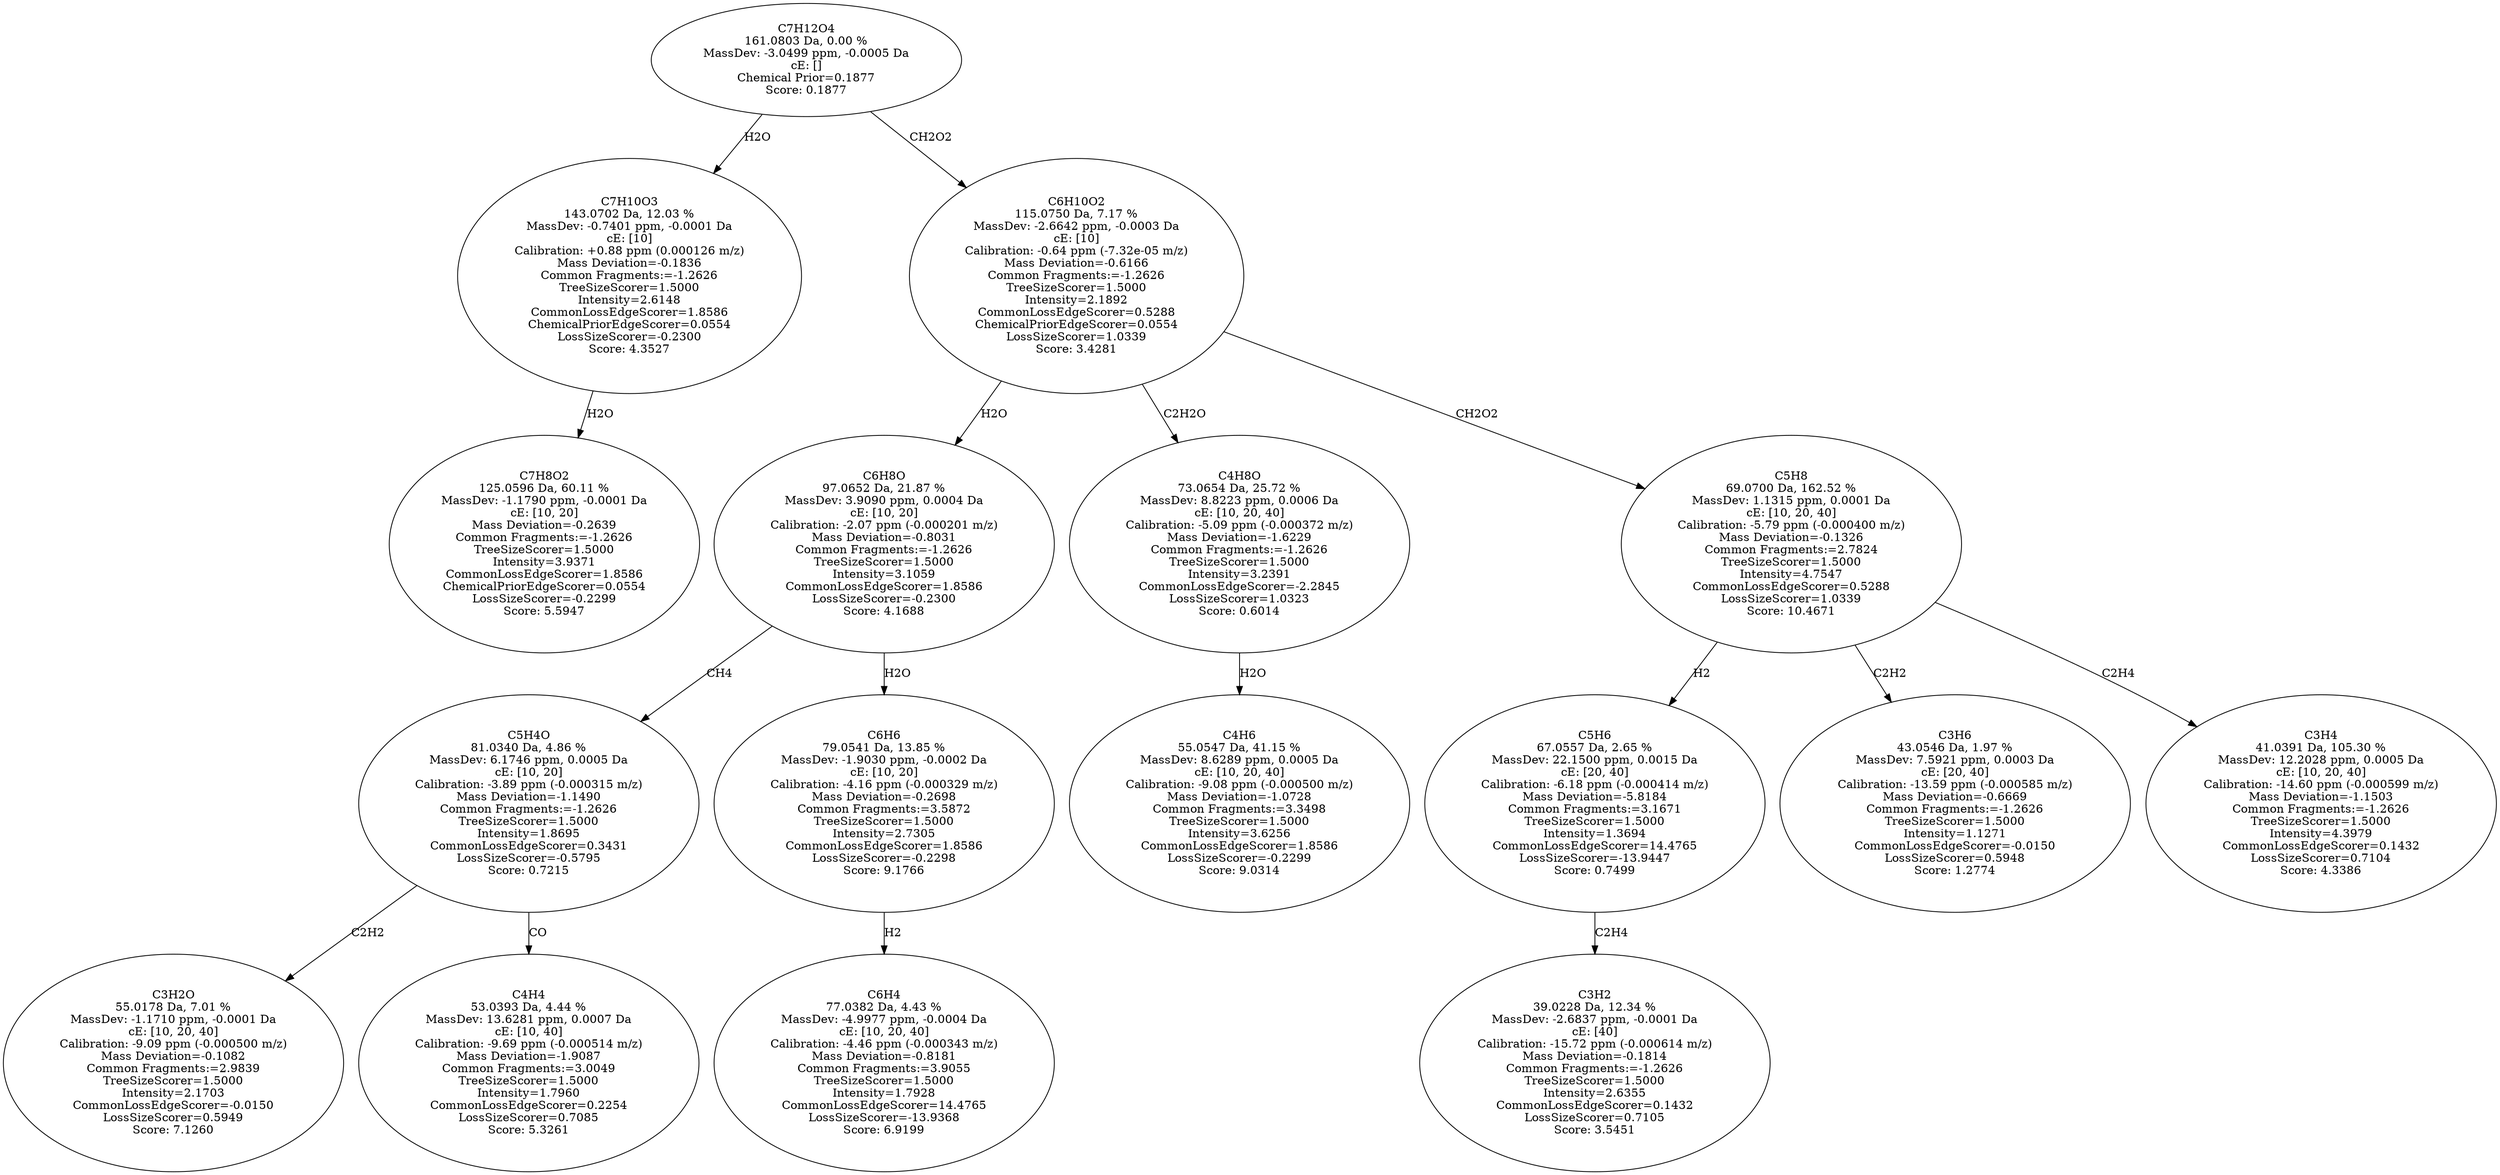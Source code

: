strict digraph {
v1 [label="C7H8O2\n125.0596 Da, 60.11 %\nMassDev: -1.1790 ppm, -0.0001 Da\ncE: [10, 20]\nMass Deviation=-0.2639\nCommon Fragments:=-1.2626\nTreeSizeScorer=1.5000\nIntensity=3.9371\nCommonLossEdgeScorer=1.8586\nChemicalPriorEdgeScorer=0.0554\nLossSizeScorer=-0.2299\nScore: 5.5947"];
v2 [label="C7H10O3\n143.0702 Da, 12.03 %\nMassDev: -0.7401 ppm, -0.0001 Da\ncE: [10]\nCalibration: +0.88 ppm (0.000126 m/z)\nMass Deviation=-0.1836\nCommon Fragments:=-1.2626\nTreeSizeScorer=1.5000\nIntensity=2.6148\nCommonLossEdgeScorer=1.8586\nChemicalPriorEdgeScorer=0.0554\nLossSizeScorer=-0.2300\nScore: 4.3527"];
v3 [label="C3H2O\n55.0178 Da, 7.01 %\nMassDev: -1.1710 ppm, -0.0001 Da\ncE: [10, 20, 40]\nCalibration: -9.09 ppm (-0.000500 m/z)\nMass Deviation=-0.1082\nCommon Fragments:=2.9839\nTreeSizeScorer=1.5000\nIntensity=2.1703\nCommonLossEdgeScorer=-0.0150\nLossSizeScorer=0.5949\nScore: 7.1260"];
v4 [label="C4H4\n53.0393 Da, 4.44 %\nMassDev: 13.6281 ppm, 0.0007 Da\ncE: [10, 40]\nCalibration: -9.69 ppm (-0.000514 m/z)\nMass Deviation=-1.9087\nCommon Fragments:=3.0049\nTreeSizeScorer=1.5000\nIntensity=1.7960\nCommonLossEdgeScorer=0.2254\nLossSizeScorer=0.7085\nScore: 5.3261"];
v5 [label="C5H4O\n81.0340 Da, 4.86 %\nMassDev: 6.1746 ppm, 0.0005 Da\ncE: [10, 20]\nCalibration: -3.89 ppm (-0.000315 m/z)\nMass Deviation=-1.1490\nCommon Fragments:=-1.2626\nTreeSizeScorer=1.5000\nIntensity=1.8695\nCommonLossEdgeScorer=0.3431\nLossSizeScorer=-0.5795\nScore: 0.7215"];
v6 [label="C6H4\n77.0382 Da, 4.43 %\nMassDev: -4.9977 ppm, -0.0004 Da\ncE: [10, 20, 40]\nCalibration: -4.46 ppm (-0.000343 m/z)\nMass Deviation=-0.8181\nCommon Fragments:=3.9055\nTreeSizeScorer=1.5000\nIntensity=1.7928\nCommonLossEdgeScorer=14.4765\nLossSizeScorer=-13.9368\nScore: 6.9199"];
v7 [label="C6H6\n79.0541 Da, 13.85 %\nMassDev: -1.9030 ppm, -0.0002 Da\ncE: [10, 20]\nCalibration: -4.16 ppm (-0.000329 m/z)\nMass Deviation=-0.2698\nCommon Fragments:=3.5872\nTreeSizeScorer=1.5000\nIntensity=2.7305\nCommonLossEdgeScorer=1.8586\nLossSizeScorer=-0.2298\nScore: 9.1766"];
v8 [label="C6H8O\n97.0652 Da, 21.87 %\nMassDev: 3.9090 ppm, 0.0004 Da\ncE: [10, 20]\nCalibration: -2.07 ppm (-0.000201 m/z)\nMass Deviation=-0.8031\nCommon Fragments:=-1.2626\nTreeSizeScorer=1.5000\nIntensity=3.1059\nCommonLossEdgeScorer=1.8586\nLossSizeScorer=-0.2300\nScore: 4.1688"];
v9 [label="C4H6\n55.0547 Da, 41.15 %\nMassDev: 8.6289 ppm, 0.0005 Da\ncE: [10, 20, 40]\nCalibration: -9.08 ppm (-0.000500 m/z)\nMass Deviation=-1.0728\nCommon Fragments:=3.3498\nTreeSizeScorer=1.5000\nIntensity=3.6256\nCommonLossEdgeScorer=1.8586\nLossSizeScorer=-0.2299\nScore: 9.0314"];
v10 [label="C4H8O\n73.0654 Da, 25.72 %\nMassDev: 8.8223 ppm, 0.0006 Da\ncE: [10, 20, 40]\nCalibration: -5.09 ppm (-0.000372 m/z)\nMass Deviation=-1.6229\nCommon Fragments:=-1.2626\nTreeSizeScorer=1.5000\nIntensity=3.2391\nCommonLossEdgeScorer=-2.2845\nLossSizeScorer=1.0323\nScore: 0.6014"];
v11 [label="C3H2\n39.0228 Da, 12.34 %\nMassDev: -2.6837 ppm, -0.0001 Da\ncE: [40]\nCalibration: -15.72 ppm (-0.000614 m/z)\nMass Deviation=-0.1814\nCommon Fragments:=-1.2626\nTreeSizeScorer=1.5000\nIntensity=2.6355\nCommonLossEdgeScorer=0.1432\nLossSizeScorer=0.7105\nScore: 3.5451"];
v12 [label="C5H6\n67.0557 Da, 2.65 %\nMassDev: 22.1500 ppm, 0.0015 Da\ncE: [20, 40]\nCalibration: -6.18 ppm (-0.000414 m/z)\nMass Deviation=-5.8184\nCommon Fragments:=3.1671\nTreeSizeScorer=1.5000\nIntensity=1.3694\nCommonLossEdgeScorer=14.4765\nLossSizeScorer=-13.9447\nScore: 0.7499"];
v13 [label="C3H6\n43.0546 Da, 1.97 %\nMassDev: 7.5921 ppm, 0.0003 Da\ncE: [20, 40]\nCalibration: -13.59 ppm (-0.000585 m/z)\nMass Deviation=-0.6669\nCommon Fragments:=-1.2626\nTreeSizeScorer=1.5000\nIntensity=1.1271\nCommonLossEdgeScorer=-0.0150\nLossSizeScorer=0.5948\nScore: 1.2774"];
v14 [label="C3H4\n41.0391 Da, 105.30 %\nMassDev: 12.2028 ppm, 0.0005 Da\ncE: [10, 20, 40]\nCalibration: -14.60 ppm (-0.000599 m/z)\nMass Deviation=-1.1503\nCommon Fragments:=-1.2626\nTreeSizeScorer=1.5000\nIntensity=4.3979\nCommonLossEdgeScorer=0.1432\nLossSizeScorer=0.7104\nScore: 4.3386"];
v15 [label="C5H8\n69.0700 Da, 162.52 %\nMassDev: 1.1315 ppm, 0.0001 Da\ncE: [10, 20, 40]\nCalibration: -5.79 ppm (-0.000400 m/z)\nMass Deviation=-0.1326\nCommon Fragments:=2.7824\nTreeSizeScorer=1.5000\nIntensity=4.7547\nCommonLossEdgeScorer=0.5288\nLossSizeScorer=1.0339\nScore: 10.4671"];
v16 [label="C6H10O2\n115.0750 Da, 7.17 %\nMassDev: -2.6642 ppm, -0.0003 Da\ncE: [10]\nCalibration: -0.64 ppm (-7.32e-05 m/z)\nMass Deviation=-0.6166\nCommon Fragments:=-1.2626\nTreeSizeScorer=1.5000\nIntensity=2.1892\nCommonLossEdgeScorer=0.5288\nChemicalPriorEdgeScorer=0.0554\nLossSizeScorer=1.0339\nScore: 3.4281"];
v17 [label="C7H12O4\n161.0803 Da, 0.00 %\nMassDev: -3.0499 ppm, -0.0005 Da\ncE: []\nChemical Prior=0.1877\nScore: 0.1877"];
v2 -> v1 [label="H2O"];
v17 -> v2 [label="H2O"];
v5 -> v3 [label="C2H2"];
v5 -> v4 [label="CO"];
v8 -> v5 [label="CH4"];
v7 -> v6 [label="H2"];
v8 -> v7 [label="H2O"];
v16 -> v8 [label="H2O"];
v10 -> v9 [label="H2O"];
v16 -> v10 [label="C2H2O"];
v12 -> v11 [label="C2H4"];
v15 -> v12 [label="H2"];
v15 -> v13 [label="C2H2"];
v15 -> v14 [label="C2H4"];
v16 -> v15 [label="CH2O2"];
v17 -> v16 [label="CH2O2"];
}
